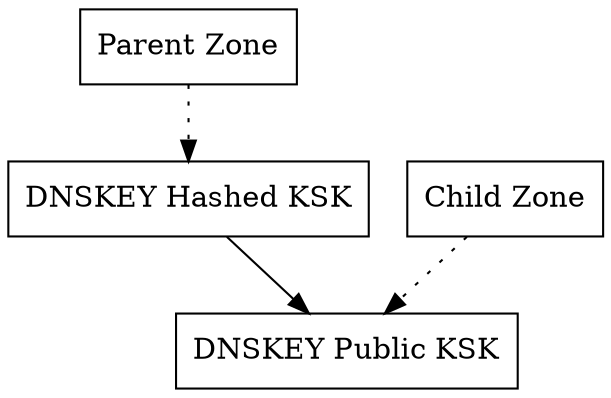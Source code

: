 digraph structs {
node [shape=record];
	struct1 [shape=record, label="Parent Zone"];
	struct2 [shape=record, label="Child Zone"];

	struct3 [shape=record, label="DNSKEY Hashed KSK"];
	struct4 [shape=record, label="DNSKEY Public KSK"];



	struct1 -> struct3 [style=dotted];
	struct2 -> struct4 [style=dotted];
	struct3 -> struct4;
}
